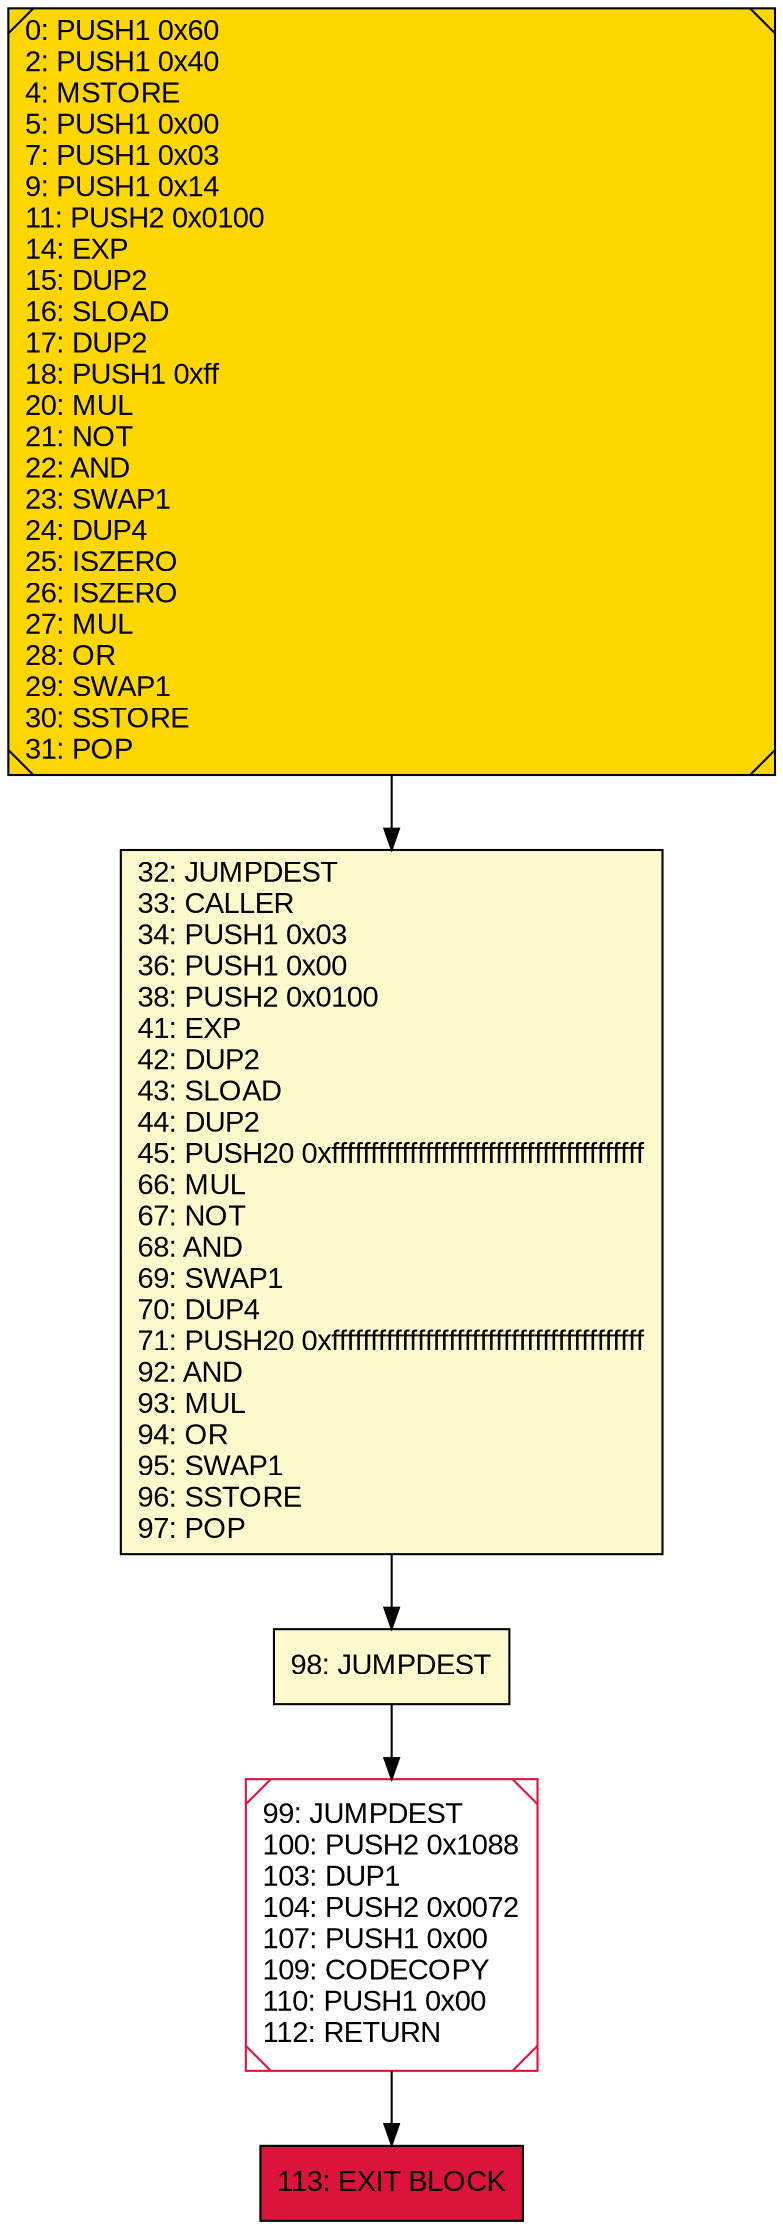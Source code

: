 digraph G {
bgcolor=transparent rankdir=UD;
node [shape=box style=filled color=black fillcolor=white fontname=arial fontcolor=black];
113 [label="113: EXIT BLOCK\l" fillcolor=crimson ];
0 [label="0: PUSH1 0x60\l2: PUSH1 0x40\l4: MSTORE\l5: PUSH1 0x00\l7: PUSH1 0x03\l9: PUSH1 0x14\l11: PUSH2 0x0100\l14: EXP\l15: DUP2\l16: SLOAD\l17: DUP2\l18: PUSH1 0xff\l20: MUL\l21: NOT\l22: AND\l23: SWAP1\l24: DUP4\l25: ISZERO\l26: ISZERO\l27: MUL\l28: OR\l29: SWAP1\l30: SSTORE\l31: POP\l" fillcolor=lemonchiffon shape=Msquare fillcolor=gold ];
99 [label="99: JUMPDEST\l100: PUSH2 0x1088\l103: DUP1\l104: PUSH2 0x0072\l107: PUSH1 0x00\l109: CODECOPY\l110: PUSH1 0x00\l112: RETURN\l" shape=Msquare color=crimson ];
32 [label="32: JUMPDEST\l33: CALLER\l34: PUSH1 0x03\l36: PUSH1 0x00\l38: PUSH2 0x0100\l41: EXP\l42: DUP2\l43: SLOAD\l44: DUP2\l45: PUSH20 0xffffffffffffffffffffffffffffffffffffffff\l66: MUL\l67: NOT\l68: AND\l69: SWAP1\l70: DUP4\l71: PUSH20 0xffffffffffffffffffffffffffffffffffffffff\l92: AND\l93: MUL\l94: OR\l95: SWAP1\l96: SSTORE\l97: POP\l" fillcolor=lemonchiffon ];
98 [label="98: JUMPDEST\l" fillcolor=lemonchiffon ];
32 -> 98;
98 -> 99;
99 -> 113;
0 -> 32;
}